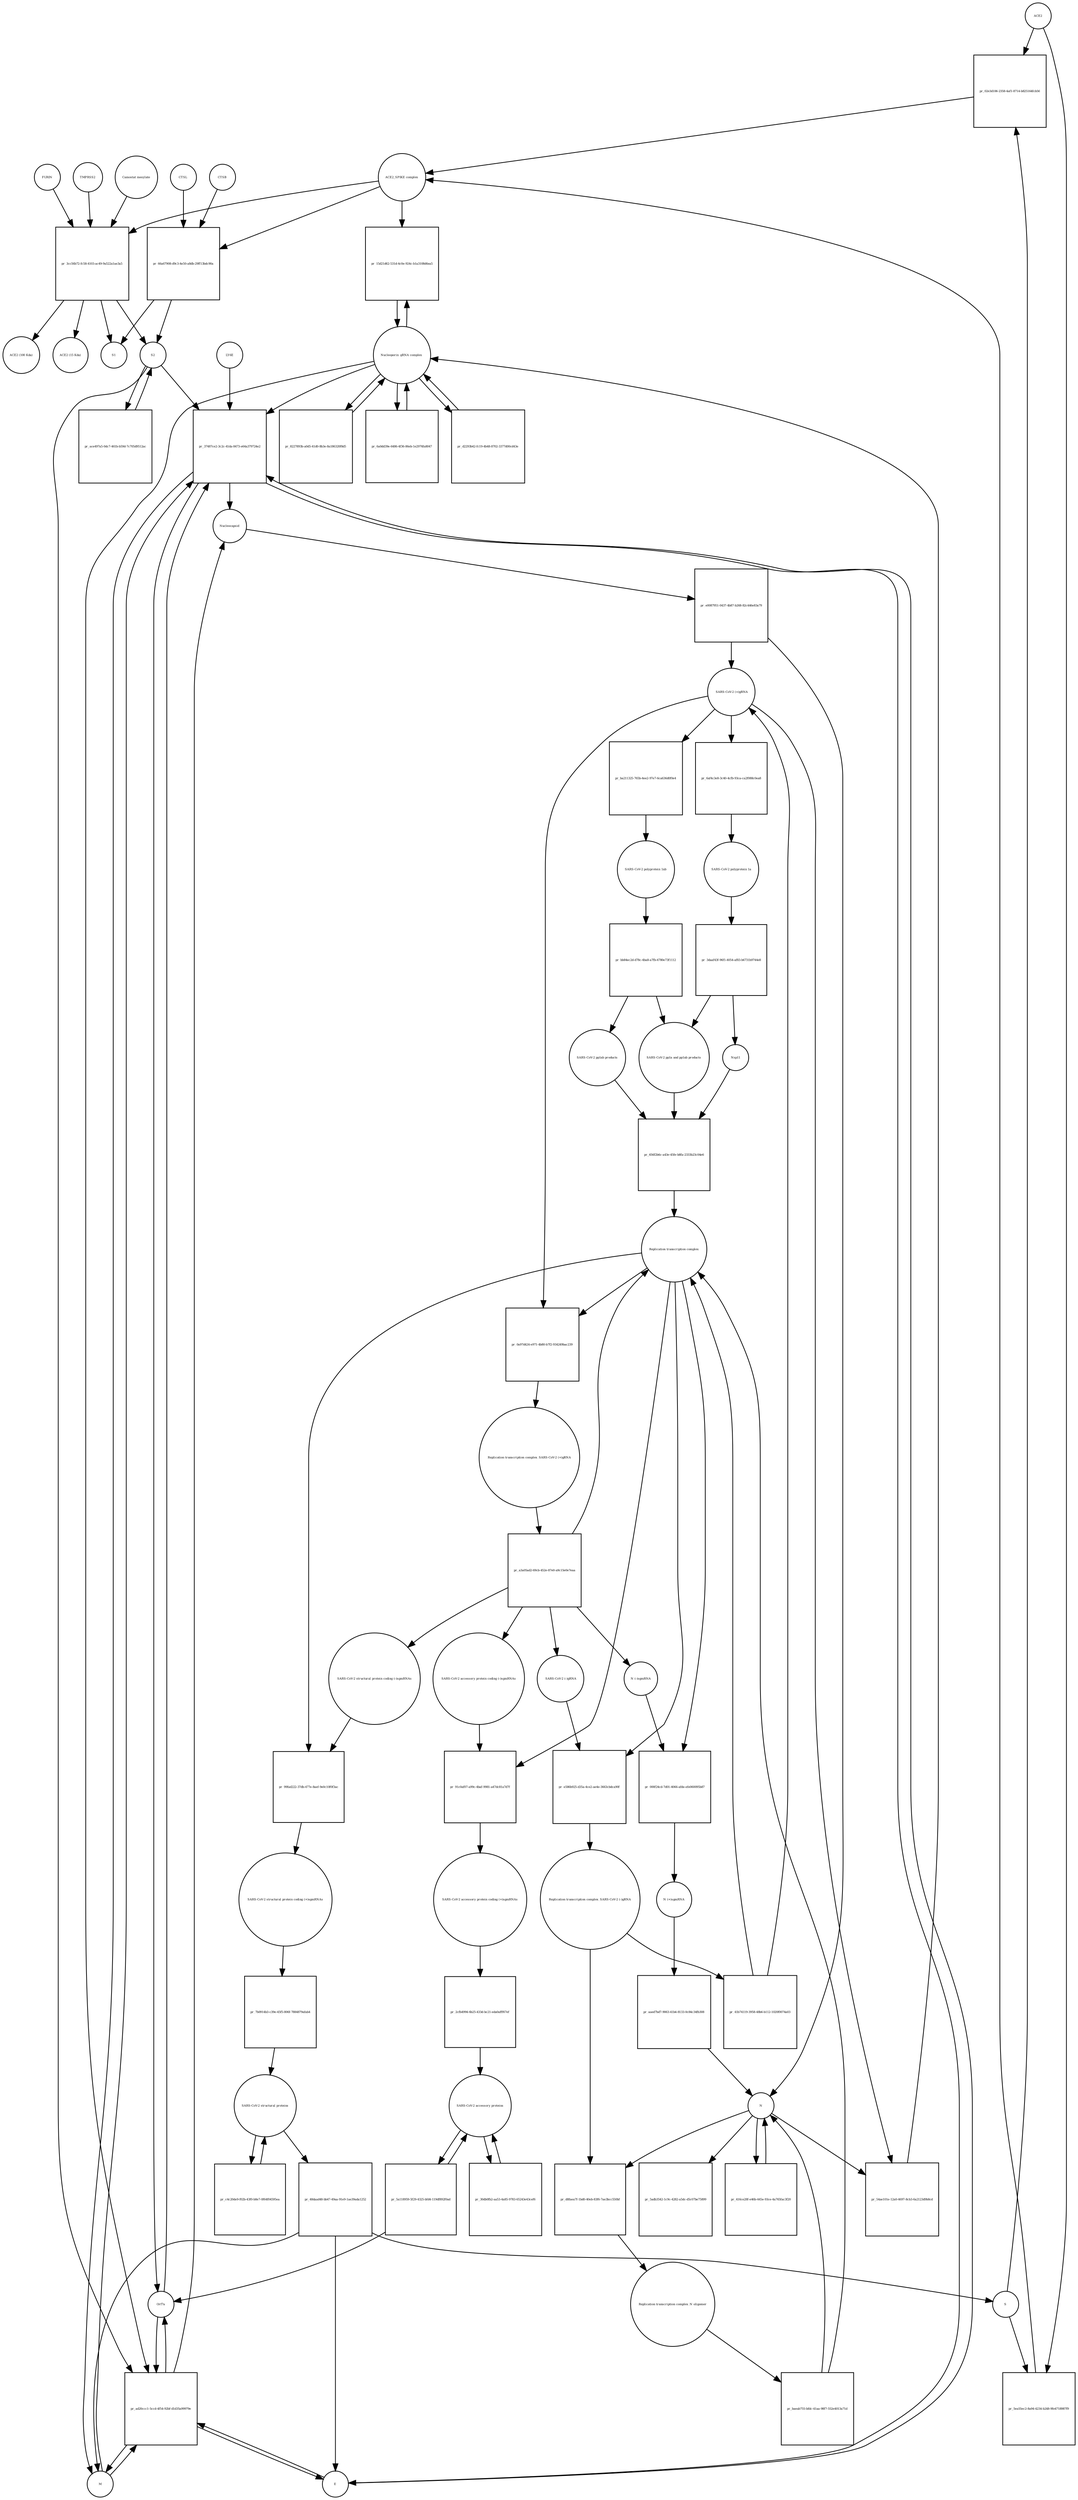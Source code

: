 strict digraph  {
ACE2 [annotation="", bipartite=0, cls=macromolecule, fontsize=4, label=ACE2, shape=circle];
"pr_02e3d106-2358-4af1-8714-b825164fcb56" [annotation="", bipartite=1, cls=process, fontsize=4, label="pr_02e3d106-2358-4af1-8714-b825164fcb56", shape=square];
"ACE2_SPIKE complex" [annotation="", bipartite=0, cls=complex, fontsize=4, label="ACE2_SPIKE complex", shape=circle];
S [annotation="", bipartite=0, cls="macromolecule multimer", fontsize=4, label=S, shape=circle];
"Nucleoporin_gRNA complex " [annotation="", bipartite=0, cls=complex, fontsize=4, label="Nucleoporin_gRNA complex ", shape=circle];
"pr_15d21d62-531d-4c0e-924c-b1a3108d6ea5" [annotation="", bipartite=1, cls=process, fontsize=4, label="pr_15d21d62-531d-4c0e-924c-b1a3108d6ea5", shape=square];
"pr_66a67908-d9c3-4e50-a8db-29ff13bdc90a" [annotation="", bipartite=1, cls=process, fontsize=4, label="pr_66a67908-d9c3-4e50-a8db-29ff13bdc90a", shape=square];
S2 [annotation="", bipartite=0, cls=macromolecule, fontsize=4, label=S2, shape=circle];
CTSB [annotation="", bipartite=0, cls=macromolecule, fontsize=4, label=CTSB, shape=circle];
CTSL [annotation="", bipartite=0, cls=macromolecule, fontsize=4, label=CTSL, shape=circle];
S1 [annotation="", bipartite=0, cls=macromolecule, fontsize=4, label=S1, shape=circle];
"pr_5ea55ec2-8a94-4234-b248-9fe4718987f9" [annotation="", bipartite=1, cls=process, fontsize=4, label="pr_5ea55ec2-8a94-4234-b248-9fe4718987f9", shape=square];
"pr_37487ce2-3c2c-41da-8473-e64a379724e2" [annotation="", bipartite=1, cls=process, fontsize=4, label="pr_37487ce2-3c2c-41da-8473-e64a379724e2", shape=square];
Nucleocapsid [annotation="", bipartite=0, cls=complex, fontsize=4, label=Nucleocapsid, shape=circle];
LY6E [annotation="", bipartite=0, cls=macromolecule, fontsize=4, label=LY6E, shape=circle];
Orf7a [annotation="", bipartite=0, cls=macromolecule, fontsize=4, label=Orf7a, shape=circle];
E [annotation="", bipartite=0, cls=macromolecule, fontsize=4, label=E, shape=circle];
M [annotation="", bipartite=0, cls=macromolecule, fontsize=4, label=M, shape=circle];
"pr_ad20ccc1-5ccd-4f54-92bf-d1d35a99979e" [annotation="", bipartite=1, cls=process, fontsize=4, label="pr_ad20ccc1-5ccd-4f54-92bf-d1d35a99979e", shape=square];
"pr_e0087951-0437-4b87-b268-82c446e83a79" [annotation="", bipartite=1, cls=process, fontsize=4, label="pr_e0087951-0437-4b87-b268-82c446e83a79", shape=square];
" SARS-CoV-2 (+)gRNA" [annotation="", bipartite=0, cls="nucleic acid feature", fontsize=4, label=" SARS-CoV-2 (+)gRNA", shape=circle];
N [annotation="", bipartite=0, cls="macromolecule multimer", fontsize=4, label=N, shape=circle];
"SARS-CoV-2 polyprotein 1ab" [annotation="", bipartite=0, cls=macromolecule, fontsize=4, label="SARS-CoV-2 polyprotein 1ab", shape=circle];
"pr_bb84ec2d-d78c-4ba8-a7fb-4780e73f1112" [annotation="", bipartite=1, cls=process, fontsize=4, label="pr_bb84ec2d-d78c-4ba8-a7fb-4780e73f1112", shape=square];
"SARS-CoV-2 pp1a and pp1ab products" [annotation="", bipartite=0, cls=complex, fontsize=4, label="SARS-CoV-2 pp1a and pp1ab products", shape=circle];
"SARS-CoV-2 pp1ab products" [annotation="", bipartite=0, cls=complex, fontsize=4, label="SARS-CoV-2 pp1ab products", shape=circle];
"SARS-CoV-2 polyprotein 1a" [annotation="", bipartite=0, cls=macromolecule, fontsize=4, label="SARS-CoV-2 polyprotein 1a", shape=circle];
"pr_3daaf43f-96f1-4054-af83-b6731b9744e8" [annotation="", bipartite=1, cls=process, fontsize=4, label="pr_3daaf43f-96f1-4054-af83-b6731b9744e8", shape=square];
Nsp11 [annotation="", bipartite=0, cls=macromolecule, fontsize=4, label=Nsp11, shape=circle];
"pr_8227893b-a0d5-41d0-8b3e-8a186320f8d5" [annotation="", bipartite=1, cls=process, fontsize=4, label="pr_8227893b-a0d5-41d0-8b3e-8a186320f8d5", shape=square];
"pr_6a0dd39e-6486-4f36-86eb-1e2976fa8047" [annotation="", bipartite=1, cls=process, fontsize=4, label="pr_6a0dd39e-6486-4f36-86eb-1e2976fa8047", shape=square];
"SARS-CoV-2 structural proteins" [annotation="", bipartite=0, cls=complex, fontsize=4, label="SARS-CoV-2 structural proteins", shape=circle];
"pr_48daad48-bb47-49aa-91e9-1ae39ada1252" [annotation="", bipartite=1, cls=process, fontsize=4, label="pr_48daad48-bb47-49aa-91e9-1ae39ada1252", shape=square];
"Replication transcription complex_SARS-CoV-2 (-)gRNA" [annotation="", bipartite=0, cls=complex, fontsize=4, label="Replication transcription complex_SARS-CoV-2 (-)gRNA", shape=circle];
"pr_d8faea7f-1bd0-40eb-83f6-7ae3bcc550bf" [annotation="", bipartite=1, cls=process, fontsize=4, label="pr_d8faea7f-1bd0-40eb-83f6-7ae3bcc550bf", shape=square];
"Replication transcription complex_N oligomer" [annotation="", bipartite=0, cls=complex, fontsize=4, label="Replication transcription complex_N oligomer", shape=circle];
"pr_5adb3542-1c9c-4282-a5dc-d5c07be75899" [annotation="", bipartite=1, cls=process, fontsize=4, label="pr_5adb3542-1c9c-4282-a5dc-d5c07be75899", shape=square];
"SARS-CoV-2 accessory proteins" [annotation="", bipartite=0, cls=complex, fontsize=4, label="SARS-CoV-2 accessory proteins", shape=circle];
"pr_30db0fb2-aa53-4a85-9783-65243e43cef6" [annotation="", bipartite=1, cls=process, fontsize=4, label="pr_30db0fb2-aa53-4a85-9783-65243e43cef6", shape=square];
"pr_c4c20de9-f02b-43f0-b8e7-0f64f04595ea" [annotation="", bipartite=1, cls=process, fontsize=4, label="pr_c4c20de9-f02b-43f0-b8e7-0f64f04595ea", shape=square];
"pr_baeab755-bfdc-41aa-98f7-552e4013a71d" [annotation="", bipartite=1, cls=process, fontsize=4, label="pr_baeab755-bfdc-41aa-98f7-552e4013a71d", shape=square];
"Replication transcription complex" [annotation="", bipartite=0, cls=complex, fontsize=4, label="Replication transcription complex", shape=circle];
"pr_416ce28f-e46b-445e-93ce-4a765fac3f20" [annotation="", bipartite=1, cls=process, fontsize=4, label="pr_416ce28f-e46b-445e-93ce-4a765fac3f20", shape=square];
"pr_656f2b6c-a43e-45fe-b8fa-2333b23c04e6" [annotation="", bipartite=1, cls=process, fontsize=4, label="pr_656f2b6c-a43e-45fe-b8fa-2333b23c04e6", shape=square];
"SARS-CoV-2 accessory protein coding (-)sgmRNAs" [annotation="", bipartite=0, cls=complex, fontsize=4, label="SARS-CoV-2 accessory protein coding (-)sgmRNAs", shape=circle];
"pr_91c0af07-a99c-4baf-9981-a47dc81a7d7f" [annotation="", bipartite=1, cls=process, fontsize=4, label="pr_91c0af07-a99c-4baf-9981-a47dc81a7d7f", shape=square];
"SARS-CoV-2 accessory protein coding (+)sgmRNAs" [annotation="", bipartite=0, cls=complex, fontsize=4, label="SARS-CoV-2 accessory protein coding (+)sgmRNAs", shape=circle];
"SARS-CoV-2 structural protein coding (-)sgmRNAs" [annotation="", bipartite=0, cls=complex, fontsize=4, label="SARS-CoV-2 structural protein coding (-)sgmRNAs", shape=circle];
"pr_99fad222-37db-477e-8aef-9e0c10f0f3ac" [annotation="", bipartite=1, cls=process, fontsize=4, label="pr_99fad222-37db-477e-8aef-9e0c10f0f3ac", shape=square];
"SARS-CoV-2 structural protein coding (+)sgmRNAs" [annotation="", bipartite=0, cls=complex, fontsize=4, label="SARS-CoV-2 structural protein coding (+)sgmRNAs", shape=circle];
"N (-)sgmRNA" [annotation="", bipartite=0, cls="nucleic acid feature", fontsize=4, label="N (-)sgmRNA", shape=circle];
"pr_000f24cd-7d01-4066-afde-efe060095b87" [annotation="", bipartite=1, cls=process, fontsize=4, label="pr_000f24cd-7d01-4066-afde-efe060095b87", shape=square];
"N (+)sgmRNA" [annotation="", bipartite=0, cls="nucleic acid feature", fontsize=4, label="N (+)sgmRNA", shape=circle];
"pr_aaed7bd7-9063-41b4-8133-0c84c34fb308" [annotation="", bipartite=1, cls=process, fontsize=4, label="pr_aaed7bd7-9063-41b4-8133-0c84c34fb308", shape=square];
"Replication transcription complex_SARS-CoV-2 (+)gRNA" [annotation="", bipartite=0, cls=complex, fontsize=4, label="Replication transcription complex_SARS-CoV-2 (+)gRNA", shape=circle];
"pr_a3a05ad2-69cb-452e-87e0-a9c15e0e7eaa" [annotation="", bipartite=1, cls=process, fontsize=4, label="pr_a3a05ad2-69cb-452e-87e0-a9c15e0e7eaa", shape=square];
" SARS-CoV-2 (-)gRNA" [annotation="", bipartite=0, cls="nucleic acid feature", fontsize=4, label=" SARS-CoV-2 (-)gRNA", shape=circle];
"pr_6af4c3e8-3c40-4cfb-93ca-ca2f088c0ea8" [annotation="", bipartite=1, cls=process, fontsize=4, label="pr_6af4c3e8-3c40-4cfb-93ca-ca2f088c0ea8", shape=square];
"pr_ba211325-765b-4ee2-97e7-6ca636d0f0e4" [annotation="", bipartite=1, cls=process, fontsize=4, label="pr_ba211325-765b-4ee2-97e7-6ca636d0f0e4", shape=square];
"pr_2cfb4994-6b25-433d-bc21-eda0afff67ef" [annotation="", bipartite=1, cls=process, fontsize=4, label="pr_2cfb4994-6b25-433d-bc21-eda0afff67ef", shape=square];
"pr_7b0914b3-c39e-45f5-806f-7884879afab4" [annotation="", bipartite=1, cls=process, fontsize=4, label="pr_7b0914b3-c39e-45f5-806f-7884879afab4", shape=square];
"pr_e586b925-d35a-4ce2-ae4e-3663cbdca90f" [annotation="", bipartite=1, cls=process, fontsize=4, label="pr_e586b925-d35a-4ce2-ae4e-3663cbdca90f", shape=square];
"pr_54ae101e-12a0-4697-8cb3-6a2123d9b8cd" [annotation="", bipartite=1, cls=process, fontsize=4, label="pr_54ae101e-12a0-4697-8cb3-6a2123d9b8cd", shape=square];
"pr_d2293b42-fc19-4b48-8702-3377d00cd43e" [annotation="", bipartite=1, cls=process, fontsize=4, label="pr_d2293b42-fc19-4b48-8702-3377d00cd43e", shape=square];
"pr_5a118959-5f29-4325-bfd4-119df892f0ad" [annotation="", bipartite=1, cls=process, fontsize=4, label="pr_5a118959-5f29-4325-bfd4-119df892f0ad", shape=square];
"pr_3cc56b72-fc58-4103-ac49-9a522a1ae3a5" [annotation="", bipartite=1, cls=process, fontsize=4, label="pr_3cc56b72-fc58-4103-ac49-9a522a1ae3a5", shape=square];
FURIN [annotation="", bipartite=0, cls=macromolecule, fontsize=4, label=FURIN, shape=circle];
TMPRSS2 [annotation="", bipartite=0, cls=macromolecule, fontsize=4, label=TMPRSS2, shape=circle];
"Camostat mesylate" [annotation="urn_miriam_pubchem.compound_2536", bipartite=0, cls="simple chemical", fontsize=4, label="Camostat mesylate", shape=circle];
"ACE2 (100 Kda)" [annotation="", bipartite=0, cls=macromolecule, fontsize=4, label="ACE2 (100 Kda)", shape=circle];
"ACE2 (15 Kda)" [annotation="", bipartite=0, cls=macromolecule, fontsize=4, label="ACE2 (15 Kda)", shape=circle];
"pr_ace497a5-0dc7-461b-b59d-7c705d9512ac" [annotation="", bipartite=1, cls=process, fontsize=4, label="pr_ace497a5-0dc7-461b-b59d-7c705d9512ac", shape=square];
"pr_0a97d424-e971-4b80-b7f2-934249bac239" [annotation="", bipartite=1, cls=process, fontsize=4, label="pr_0a97d424-e971-4b80-b7f2-934249bac239", shape=square];
"pr_41b74119-3958-48b6-b112-1020f0074a03" [annotation="", bipartite=1, cls=process, fontsize=4, label="pr_41b74119-3958-48b6-b112-1020f0074a03", shape=square];
ACE2 -> "pr_02e3d106-2358-4af1-8714-b825164fcb56"  [annotation="", interaction_type=consumption];
ACE2 -> "pr_5ea55ec2-8a94-4234-b248-9fe4718987f9"  [annotation="", interaction_type=consumption];
"pr_02e3d106-2358-4af1-8714-b825164fcb56" -> "ACE2_SPIKE complex"  [annotation="", interaction_type=production];
"ACE2_SPIKE complex" -> "pr_15d21d62-531d-4c0e-924c-b1a3108d6ea5"  [annotation="urn_miriam_pubmed_32142651|urn_miriam_pubmed_32094589", interaction_type=stimulation];
"ACE2_SPIKE complex" -> "pr_66a67908-d9c3-4e50-a8db-29ff13bdc90a"  [annotation="", interaction_type=consumption];
"ACE2_SPIKE complex" -> "pr_3cc56b72-fc58-4103-ac49-9a522a1ae3a5"  [annotation="", interaction_type=consumption];
S -> "pr_02e3d106-2358-4af1-8714-b825164fcb56"  [annotation="", interaction_type=consumption];
S -> "pr_5ea55ec2-8a94-4234-b248-9fe4718987f9"  [annotation="", interaction_type=consumption];
"Nucleoporin_gRNA complex " -> "pr_15d21d62-531d-4c0e-924c-b1a3108d6ea5"  [annotation="", interaction_type=consumption];
"Nucleoporin_gRNA complex " -> "pr_37487ce2-3c2c-41da-8473-e64a379724e2"  [annotation="", interaction_type=consumption];
"Nucleoporin_gRNA complex " -> "pr_ad20ccc1-5ccd-4f54-92bf-d1d35a99979e"  [annotation="", interaction_type=consumption];
"Nucleoporin_gRNA complex " -> "pr_8227893b-a0d5-41d0-8b3e-8a186320f8d5"  [annotation="", interaction_type=consumption];
"Nucleoporin_gRNA complex " -> "pr_6a0dd39e-6486-4f36-86eb-1e2976fa8047"  [annotation="", interaction_type=consumption];
"Nucleoporin_gRNA complex " -> "pr_d2293b42-fc19-4b48-8702-3377d00cd43e"  [annotation="", interaction_type=consumption];
"pr_15d21d62-531d-4c0e-924c-b1a3108d6ea5" -> "Nucleoporin_gRNA complex "  [annotation="", interaction_type=production];
"pr_66a67908-d9c3-4e50-a8db-29ff13bdc90a" -> S2  [annotation="", interaction_type=production];
"pr_66a67908-d9c3-4e50-a8db-29ff13bdc90a" -> S1  [annotation="", interaction_type=production];
S2 -> "pr_37487ce2-3c2c-41da-8473-e64a379724e2"  [annotation="urn_miriam_doi_10.1101%2F2020.03.05.979260|urn_miriam_doi_10.1101%2F2020.04.02.021469", interaction_type=stimulation];
S2 -> "pr_ad20ccc1-5ccd-4f54-92bf-d1d35a99979e"  [annotation="", interaction_type=stimulation];
S2 -> "pr_ace497a5-0dc7-461b-b59d-7c705d9512ac"  [annotation="", interaction_type=consumption];
CTSB -> "pr_66a67908-d9c3-4e50-a8db-29ff13bdc90a"  [annotation=urn_miriam_pubmed_32142651, interaction_type=catalysis];
CTSL -> "pr_66a67908-d9c3-4e50-a8db-29ff13bdc90a"  [annotation=urn_miriam_pubmed_32142651, interaction_type=catalysis];
"pr_5ea55ec2-8a94-4234-b248-9fe4718987f9" -> "ACE2_SPIKE complex"  [annotation="", interaction_type=production];
"pr_37487ce2-3c2c-41da-8473-e64a379724e2" -> Nucleocapsid  [annotation="", interaction_type=production];
"pr_37487ce2-3c2c-41da-8473-e64a379724e2" -> Orf7a  [annotation="", interaction_type=production];
"pr_37487ce2-3c2c-41da-8473-e64a379724e2" -> E  [annotation="", interaction_type=production];
"pr_37487ce2-3c2c-41da-8473-e64a379724e2" -> M  [annotation="", interaction_type=production];
Nucleocapsid -> "pr_e0087951-0437-4b87-b268-82c446e83a79"  [annotation="", interaction_type=consumption];
LY6E -> "pr_37487ce2-3c2c-41da-8473-e64a379724e2"  [annotation="urn_miriam_doi_10.1101%2F2020.03.05.979260|urn_miriam_doi_10.1101%2F2020.04.02.021469", interaction_type=inhibition];
Orf7a -> "pr_37487ce2-3c2c-41da-8473-e64a379724e2"  [annotation="", interaction_type=consumption];
Orf7a -> "pr_ad20ccc1-5ccd-4f54-92bf-d1d35a99979e"  [annotation="", interaction_type=consumption];
E -> "pr_37487ce2-3c2c-41da-8473-e64a379724e2"  [annotation="", interaction_type=consumption];
E -> "pr_ad20ccc1-5ccd-4f54-92bf-d1d35a99979e"  [annotation="", interaction_type=consumption];
M -> "pr_37487ce2-3c2c-41da-8473-e64a379724e2"  [annotation="", interaction_type=consumption];
M -> "pr_ad20ccc1-5ccd-4f54-92bf-d1d35a99979e"  [annotation="", interaction_type=consumption];
"pr_ad20ccc1-5ccd-4f54-92bf-d1d35a99979e" -> Nucleocapsid  [annotation="", interaction_type=production];
"pr_ad20ccc1-5ccd-4f54-92bf-d1d35a99979e" -> E  [annotation="", interaction_type=production];
"pr_ad20ccc1-5ccd-4f54-92bf-d1d35a99979e" -> M  [annotation="", interaction_type=production];
"pr_ad20ccc1-5ccd-4f54-92bf-d1d35a99979e" -> Orf7a  [annotation="", interaction_type=production];
"pr_e0087951-0437-4b87-b268-82c446e83a79" -> " SARS-CoV-2 (+)gRNA"  [annotation="", interaction_type=production];
"pr_e0087951-0437-4b87-b268-82c446e83a79" -> N  [annotation="", interaction_type=production];
" SARS-CoV-2 (+)gRNA" -> "pr_6af4c3e8-3c40-4cfb-93ca-ca2f088c0ea8"  [annotation="", interaction_type=consumption];
" SARS-CoV-2 (+)gRNA" -> "pr_ba211325-765b-4ee2-97e7-6ca636d0f0e4"  [annotation="", interaction_type=consumption];
" SARS-CoV-2 (+)gRNA" -> "pr_54ae101e-12a0-4697-8cb3-6a2123d9b8cd"  [annotation="", interaction_type=consumption];
" SARS-CoV-2 (+)gRNA" -> "pr_0a97d424-e971-4b80-b7f2-934249bac239"  [annotation="", interaction_type=consumption];
N -> "pr_d8faea7f-1bd0-40eb-83f6-7ae3bcc550bf"  [annotation="", interaction_type=consumption];
N -> "pr_5adb3542-1c9c-4282-a5dc-d5c07be75899"  [annotation="", interaction_type=consumption];
N -> "pr_416ce28f-e46b-445e-93ce-4a765fac3f20"  [annotation="", interaction_type=consumption];
N -> "pr_54ae101e-12a0-4697-8cb3-6a2123d9b8cd"  [annotation="", interaction_type=consumption];
"SARS-CoV-2 polyprotein 1ab" -> "pr_bb84ec2d-d78c-4ba8-a7fb-4780e73f1112"  [annotation=urn_miriam_pubmed_31226023, interaction_type=catalysis];
"pr_bb84ec2d-d78c-4ba8-a7fb-4780e73f1112" -> "SARS-CoV-2 pp1a and pp1ab products"  [annotation="", interaction_type=production];
"pr_bb84ec2d-d78c-4ba8-a7fb-4780e73f1112" -> "SARS-CoV-2 pp1ab products"  [annotation="", interaction_type=production];
"SARS-CoV-2 pp1a and pp1ab products" -> "pr_656f2b6c-a43e-45fe-b8fa-2333b23c04e6"  [annotation="", interaction_type=consumption];
"SARS-CoV-2 pp1ab products" -> "pr_656f2b6c-a43e-45fe-b8fa-2333b23c04e6"  [annotation="", interaction_type=consumption];
"SARS-CoV-2 polyprotein 1a" -> "pr_3daaf43f-96f1-4054-af83-b6731b9744e8"  [annotation=urn_miriam_pubmed_31226023, interaction_type=catalysis];
"pr_3daaf43f-96f1-4054-af83-b6731b9744e8" -> "SARS-CoV-2 pp1a and pp1ab products"  [annotation="", interaction_type=production];
"pr_3daaf43f-96f1-4054-af83-b6731b9744e8" -> Nsp11  [annotation="", interaction_type=production];
Nsp11 -> "pr_656f2b6c-a43e-45fe-b8fa-2333b23c04e6"  [annotation="", interaction_type=consumption];
"pr_8227893b-a0d5-41d0-8b3e-8a186320f8d5" -> "Nucleoporin_gRNA complex "  [annotation="", interaction_type=production];
"pr_6a0dd39e-6486-4f36-86eb-1e2976fa8047" -> "Nucleoporin_gRNA complex "  [annotation="", interaction_type=production];
"SARS-CoV-2 structural proteins" -> "pr_48daad48-bb47-49aa-91e9-1ae39ada1252"  [annotation="", interaction_type=consumption];
"SARS-CoV-2 structural proteins" -> "pr_c4c20de9-f02b-43f0-b8e7-0f64f04595ea"  [annotation="", interaction_type=consumption];
"pr_48daad48-bb47-49aa-91e9-1ae39ada1252" -> M  [annotation="", interaction_type=production];
"pr_48daad48-bb47-49aa-91e9-1ae39ada1252" -> E  [annotation="", interaction_type=production];
"pr_48daad48-bb47-49aa-91e9-1ae39ada1252" -> S  [annotation="", interaction_type=production];
"Replication transcription complex_SARS-CoV-2 (-)gRNA" -> "pr_d8faea7f-1bd0-40eb-83f6-7ae3bcc550bf"  [annotation="", interaction_type=consumption];
"Replication transcription complex_SARS-CoV-2 (-)gRNA" -> "pr_41b74119-3958-48b6-b112-1020f0074a03"  [annotation="", interaction_type=consumption];
"pr_d8faea7f-1bd0-40eb-83f6-7ae3bcc550bf" -> "Replication transcription complex_N oligomer"  [annotation="", interaction_type=production];
"Replication transcription complex_N oligomer" -> "pr_baeab755-bfdc-41aa-98f7-552e4013a71d"  [annotation="", interaction_type=consumption];
"SARS-CoV-2 accessory proteins" -> "pr_30db0fb2-aa53-4a85-9783-65243e43cef6"  [annotation="", interaction_type=consumption];
"SARS-CoV-2 accessory proteins" -> "pr_5a118959-5f29-4325-bfd4-119df892f0ad"  [annotation="", interaction_type=consumption];
"pr_30db0fb2-aa53-4a85-9783-65243e43cef6" -> "SARS-CoV-2 accessory proteins"  [annotation="", interaction_type=production];
"pr_c4c20de9-f02b-43f0-b8e7-0f64f04595ea" -> "SARS-CoV-2 structural proteins"  [annotation="", interaction_type=production];
"pr_baeab755-bfdc-41aa-98f7-552e4013a71d" -> "Replication transcription complex"  [annotation="", interaction_type=production];
"pr_baeab755-bfdc-41aa-98f7-552e4013a71d" -> N  [annotation="", interaction_type=production];
"Replication transcription complex" -> "pr_91c0af07-a99c-4baf-9981-a47dc81a7d7f"  [annotation="", interaction_type="necessary stimulation"];
"Replication transcription complex" -> "pr_99fad222-37db-477e-8aef-9e0c10f0f3ac"  [annotation="", interaction_type="necessary stimulation"];
"Replication transcription complex" -> "pr_000f24cd-7d01-4066-afde-efe060095b87"  [annotation="", interaction_type="necessary stimulation"];
"Replication transcription complex" -> "pr_e586b925-d35a-4ce2-ae4e-3663cbdca90f"  [annotation="", interaction_type=consumption];
"Replication transcription complex" -> "pr_0a97d424-e971-4b80-b7f2-934249bac239"  [annotation="", interaction_type=consumption];
"pr_416ce28f-e46b-445e-93ce-4a765fac3f20" -> N  [annotation="", interaction_type=production];
"pr_656f2b6c-a43e-45fe-b8fa-2333b23c04e6" -> "Replication transcription complex"  [annotation="", interaction_type=production];
"SARS-CoV-2 accessory protein coding (-)sgmRNAs" -> "pr_91c0af07-a99c-4baf-9981-a47dc81a7d7f"  [annotation="", interaction_type=consumption];
"pr_91c0af07-a99c-4baf-9981-a47dc81a7d7f" -> "SARS-CoV-2 accessory protein coding (+)sgmRNAs"  [annotation="", interaction_type=production];
"SARS-CoV-2 accessory protein coding (+)sgmRNAs" -> "pr_2cfb4994-6b25-433d-bc21-eda0afff67ef"  [annotation="", interaction_type=consumption];
"SARS-CoV-2 structural protein coding (-)sgmRNAs" -> "pr_99fad222-37db-477e-8aef-9e0c10f0f3ac"  [annotation="", interaction_type=consumption];
"pr_99fad222-37db-477e-8aef-9e0c10f0f3ac" -> "SARS-CoV-2 structural protein coding (+)sgmRNAs"  [annotation="", interaction_type=production];
"SARS-CoV-2 structural protein coding (+)sgmRNAs" -> "pr_7b0914b3-c39e-45f5-806f-7884879afab4"  [annotation="", interaction_type=consumption];
"N (-)sgmRNA" -> "pr_000f24cd-7d01-4066-afde-efe060095b87"  [annotation="", interaction_type=consumption];
"pr_000f24cd-7d01-4066-afde-efe060095b87" -> "N (+)sgmRNA"  [annotation="", interaction_type=production];
"N (+)sgmRNA" -> "pr_aaed7bd7-9063-41b4-8133-0c84c34fb308"  [annotation="", interaction_type=consumption];
"pr_aaed7bd7-9063-41b4-8133-0c84c34fb308" -> N  [annotation="", interaction_type=production];
"Replication transcription complex_SARS-CoV-2 (+)gRNA" -> "pr_a3a05ad2-69cb-452e-87e0-a9c15e0e7eaa"  [annotation="", interaction_type=consumption];
"pr_a3a05ad2-69cb-452e-87e0-a9c15e0e7eaa" -> " SARS-CoV-2 (-)gRNA"  [annotation="", interaction_type=production];
"pr_a3a05ad2-69cb-452e-87e0-a9c15e0e7eaa" -> "SARS-CoV-2 accessory protein coding (-)sgmRNAs"  [annotation="", interaction_type=production];
"pr_a3a05ad2-69cb-452e-87e0-a9c15e0e7eaa" -> "SARS-CoV-2 structural protein coding (-)sgmRNAs"  [annotation="", interaction_type=production];
"pr_a3a05ad2-69cb-452e-87e0-a9c15e0e7eaa" -> "N (-)sgmRNA"  [annotation="", interaction_type=production];
"pr_a3a05ad2-69cb-452e-87e0-a9c15e0e7eaa" -> "Replication transcription complex"  [annotation="", interaction_type=production];
" SARS-CoV-2 (-)gRNA" -> "pr_e586b925-d35a-4ce2-ae4e-3663cbdca90f"  [annotation="", interaction_type=consumption];
"pr_6af4c3e8-3c40-4cfb-93ca-ca2f088c0ea8" -> "SARS-CoV-2 polyprotein 1a"  [annotation="", interaction_type=production];
"pr_ba211325-765b-4ee2-97e7-6ca636d0f0e4" -> "SARS-CoV-2 polyprotein 1ab"  [annotation="", interaction_type=production];
"pr_2cfb4994-6b25-433d-bc21-eda0afff67ef" -> "SARS-CoV-2 accessory proteins"  [annotation="", interaction_type=production];
"pr_7b0914b3-c39e-45f5-806f-7884879afab4" -> "SARS-CoV-2 structural proteins"  [annotation="", interaction_type=production];
"pr_e586b925-d35a-4ce2-ae4e-3663cbdca90f" -> "Replication transcription complex_SARS-CoV-2 (-)gRNA"  [annotation="", interaction_type=production];
"pr_54ae101e-12a0-4697-8cb3-6a2123d9b8cd" -> "Nucleoporin_gRNA complex "  [annotation="", interaction_type=production];
"pr_d2293b42-fc19-4b48-8702-3377d00cd43e" -> "Nucleoporin_gRNA complex "  [annotation="", interaction_type=production];
"pr_5a118959-5f29-4325-bfd4-119df892f0ad" -> "SARS-CoV-2 accessory proteins"  [annotation="", interaction_type=production];
"pr_5a118959-5f29-4325-bfd4-119df892f0ad" -> Orf7a  [annotation="", interaction_type=production];
"pr_3cc56b72-fc58-4103-ac49-9a522a1ae3a5" -> S2  [annotation="", interaction_type=production];
"pr_3cc56b72-fc58-4103-ac49-9a522a1ae3a5" -> "ACE2 (100 Kda)"  [annotation="", interaction_type=production];
"pr_3cc56b72-fc58-4103-ac49-9a522a1ae3a5" -> S1  [annotation="", interaction_type=production];
"pr_3cc56b72-fc58-4103-ac49-9a522a1ae3a5" -> "ACE2 (15 Kda)"  [annotation="", interaction_type=production];
FURIN -> "pr_3cc56b72-fc58-4103-ac49-9a522a1ae3a5"  [annotation="", interaction_type=catalysis];
TMPRSS2 -> "pr_3cc56b72-fc58-4103-ac49-9a522a1ae3a5"  [annotation="", interaction_type=catalysis];
"Camostat mesylate" -> "pr_3cc56b72-fc58-4103-ac49-9a522a1ae3a5"  [annotation="", interaction_type=inhibition];
"pr_ace497a5-0dc7-461b-b59d-7c705d9512ac" -> S2  [annotation="", interaction_type=production];
"pr_0a97d424-e971-4b80-b7f2-934249bac239" -> "Replication transcription complex_SARS-CoV-2 (+)gRNA"  [annotation="", interaction_type=production];
"pr_41b74119-3958-48b6-b112-1020f0074a03" -> " SARS-CoV-2 (+)gRNA"  [annotation="", interaction_type=production];
"pr_41b74119-3958-48b6-b112-1020f0074a03" -> "Replication transcription complex"  [annotation="", interaction_type=production];
}
